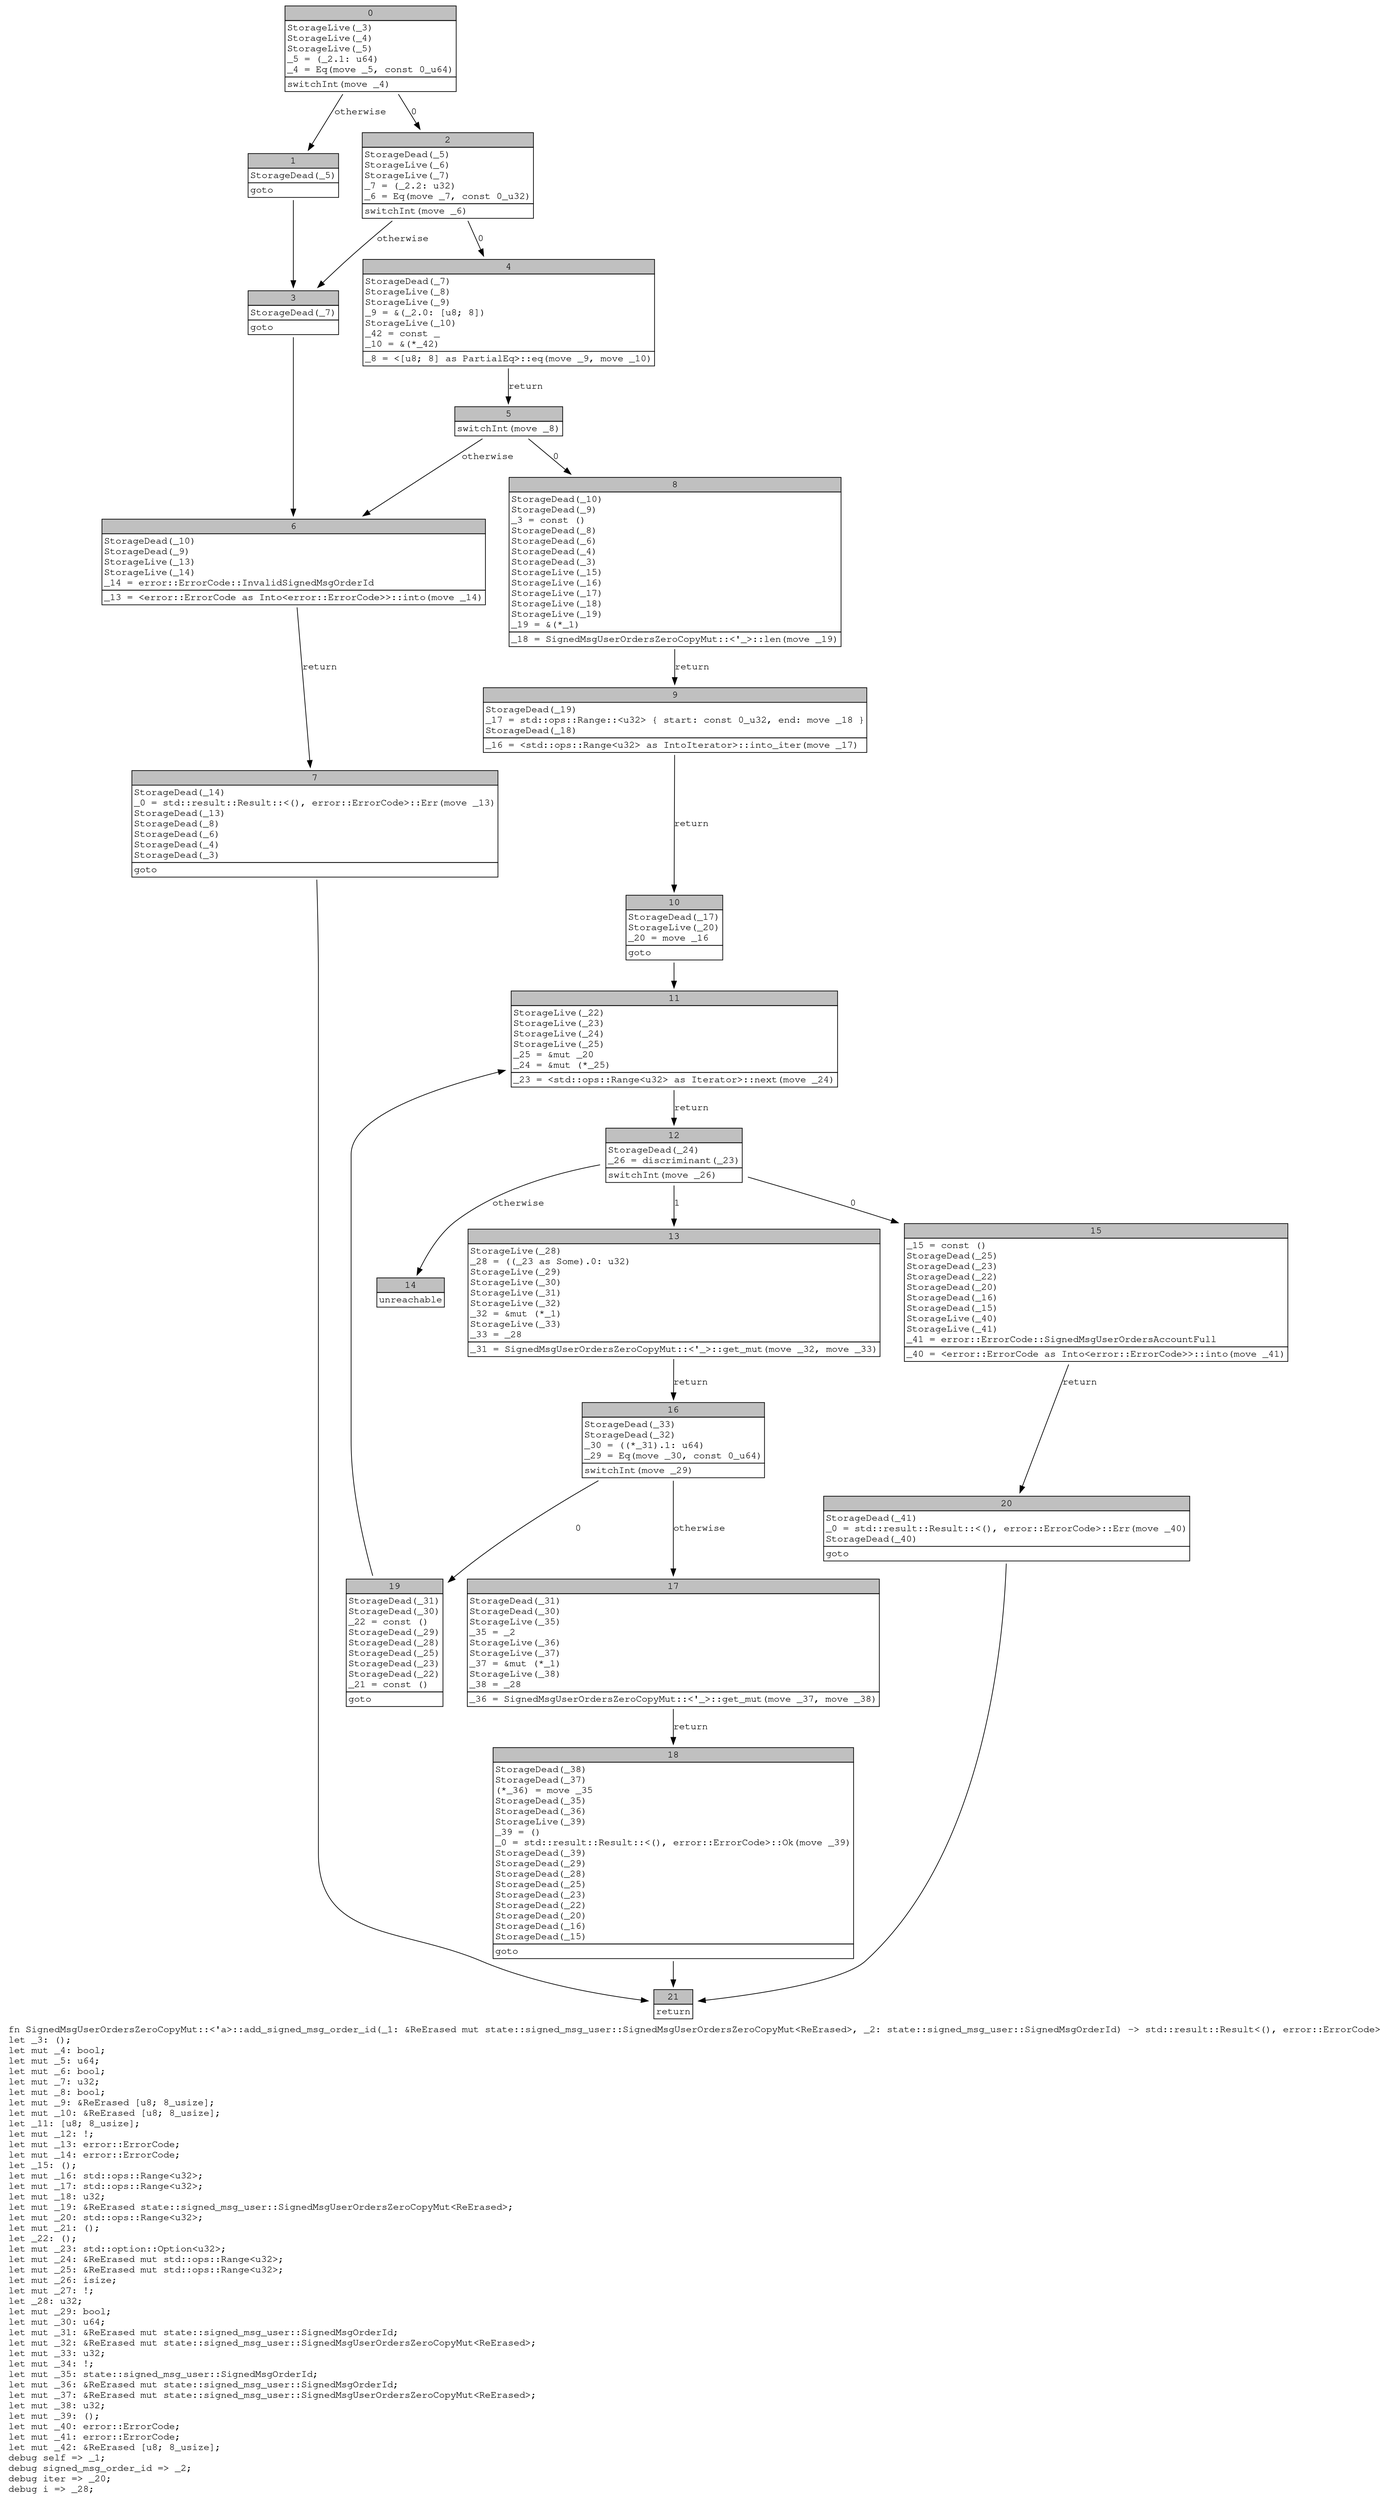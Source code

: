 digraph Mir_0_3971 {
    graph [fontname="Courier, monospace"];
    node [fontname="Courier, monospace"];
    edge [fontname="Courier, monospace"];
    label=<fn SignedMsgUserOrdersZeroCopyMut::&lt;'a&gt;::add_signed_msg_order_id(_1: &amp;ReErased mut state::signed_msg_user::SignedMsgUserOrdersZeroCopyMut&lt;ReErased&gt;, _2: state::signed_msg_user::SignedMsgOrderId) -&gt; std::result::Result&lt;(), error::ErrorCode&gt;<br align="left"/>let _3: ();<br align="left"/>let mut _4: bool;<br align="left"/>let mut _5: u64;<br align="left"/>let mut _6: bool;<br align="left"/>let mut _7: u32;<br align="left"/>let mut _8: bool;<br align="left"/>let mut _9: &amp;ReErased [u8; 8_usize];<br align="left"/>let mut _10: &amp;ReErased [u8; 8_usize];<br align="left"/>let _11: [u8; 8_usize];<br align="left"/>let mut _12: !;<br align="left"/>let mut _13: error::ErrorCode;<br align="left"/>let mut _14: error::ErrorCode;<br align="left"/>let _15: ();<br align="left"/>let mut _16: std::ops::Range&lt;u32&gt;;<br align="left"/>let mut _17: std::ops::Range&lt;u32&gt;;<br align="left"/>let mut _18: u32;<br align="left"/>let mut _19: &amp;ReErased state::signed_msg_user::SignedMsgUserOrdersZeroCopyMut&lt;ReErased&gt;;<br align="left"/>let mut _20: std::ops::Range&lt;u32&gt;;<br align="left"/>let mut _21: ();<br align="left"/>let _22: ();<br align="left"/>let mut _23: std::option::Option&lt;u32&gt;;<br align="left"/>let mut _24: &amp;ReErased mut std::ops::Range&lt;u32&gt;;<br align="left"/>let mut _25: &amp;ReErased mut std::ops::Range&lt;u32&gt;;<br align="left"/>let mut _26: isize;<br align="left"/>let mut _27: !;<br align="left"/>let _28: u32;<br align="left"/>let mut _29: bool;<br align="left"/>let mut _30: u64;<br align="left"/>let mut _31: &amp;ReErased mut state::signed_msg_user::SignedMsgOrderId;<br align="left"/>let mut _32: &amp;ReErased mut state::signed_msg_user::SignedMsgUserOrdersZeroCopyMut&lt;ReErased&gt;;<br align="left"/>let mut _33: u32;<br align="left"/>let mut _34: !;<br align="left"/>let mut _35: state::signed_msg_user::SignedMsgOrderId;<br align="left"/>let mut _36: &amp;ReErased mut state::signed_msg_user::SignedMsgOrderId;<br align="left"/>let mut _37: &amp;ReErased mut state::signed_msg_user::SignedMsgUserOrdersZeroCopyMut&lt;ReErased&gt;;<br align="left"/>let mut _38: u32;<br align="left"/>let mut _39: ();<br align="left"/>let mut _40: error::ErrorCode;<br align="left"/>let mut _41: error::ErrorCode;<br align="left"/>let mut _42: &amp;ReErased [u8; 8_usize];<br align="left"/>debug self =&gt; _1;<br align="left"/>debug signed_msg_order_id =&gt; _2;<br align="left"/>debug iter =&gt; _20;<br align="left"/>debug i =&gt; _28;<br align="left"/>>;
    bb0__0_3971 [shape="none", label=<<table border="0" cellborder="1" cellspacing="0"><tr><td bgcolor="gray" align="center" colspan="1">0</td></tr><tr><td align="left" balign="left">StorageLive(_3)<br/>StorageLive(_4)<br/>StorageLive(_5)<br/>_5 = (_2.1: u64)<br/>_4 = Eq(move _5, const 0_u64)<br/></td></tr><tr><td align="left">switchInt(move _4)</td></tr></table>>];
    bb1__0_3971 [shape="none", label=<<table border="0" cellborder="1" cellspacing="0"><tr><td bgcolor="gray" align="center" colspan="1">1</td></tr><tr><td align="left" balign="left">StorageDead(_5)<br/></td></tr><tr><td align="left">goto</td></tr></table>>];
    bb2__0_3971 [shape="none", label=<<table border="0" cellborder="1" cellspacing="0"><tr><td bgcolor="gray" align="center" colspan="1">2</td></tr><tr><td align="left" balign="left">StorageDead(_5)<br/>StorageLive(_6)<br/>StorageLive(_7)<br/>_7 = (_2.2: u32)<br/>_6 = Eq(move _7, const 0_u32)<br/></td></tr><tr><td align="left">switchInt(move _6)</td></tr></table>>];
    bb3__0_3971 [shape="none", label=<<table border="0" cellborder="1" cellspacing="0"><tr><td bgcolor="gray" align="center" colspan="1">3</td></tr><tr><td align="left" balign="left">StorageDead(_7)<br/></td></tr><tr><td align="left">goto</td></tr></table>>];
    bb4__0_3971 [shape="none", label=<<table border="0" cellborder="1" cellspacing="0"><tr><td bgcolor="gray" align="center" colspan="1">4</td></tr><tr><td align="left" balign="left">StorageDead(_7)<br/>StorageLive(_8)<br/>StorageLive(_9)<br/>_9 = &amp;(_2.0: [u8; 8])<br/>StorageLive(_10)<br/>_42 = const _<br/>_10 = &amp;(*_42)<br/></td></tr><tr><td align="left">_8 = &lt;[u8; 8] as PartialEq&gt;::eq(move _9, move _10)</td></tr></table>>];
    bb5__0_3971 [shape="none", label=<<table border="0" cellborder="1" cellspacing="0"><tr><td bgcolor="gray" align="center" colspan="1">5</td></tr><tr><td align="left">switchInt(move _8)</td></tr></table>>];
    bb6__0_3971 [shape="none", label=<<table border="0" cellborder="1" cellspacing="0"><tr><td bgcolor="gray" align="center" colspan="1">6</td></tr><tr><td align="left" balign="left">StorageDead(_10)<br/>StorageDead(_9)<br/>StorageLive(_13)<br/>StorageLive(_14)<br/>_14 = error::ErrorCode::InvalidSignedMsgOrderId<br/></td></tr><tr><td align="left">_13 = &lt;error::ErrorCode as Into&lt;error::ErrorCode&gt;&gt;::into(move _14)</td></tr></table>>];
    bb7__0_3971 [shape="none", label=<<table border="0" cellborder="1" cellspacing="0"><tr><td bgcolor="gray" align="center" colspan="1">7</td></tr><tr><td align="left" balign="left">StorageDead(_14)<br/>_0 = std::result::Result::&lt;(), error::ErrorCode&gt;::Err(move _13)<br/>StorageDead(_13)<br/>StorageDead(_8)<br/>StorageDead(_6)<br/>StorageDead(_4)<br/>StorageDead(_3)<br/></td></tr><tr><td align="left">goto</td></tr></table>>];
    bb8__0_3971 [shape="none", label=<<table border="0" cellborder="1" cellspacing="0"><tr><td bgcolor="gray" align="center" colspan="1">8</td></tr><tr><td align="left" balign="left">StorageDead(_10)<br/>StorageDead(_9)<br/>_3 = const ()<br/>StorageDead(_8)<br/>StorageDead(_6)<br/>StorageDead(_4)<br/>StorageDead(_3)<br/>StorageLive(_15)<br/>StorageLive(_16)<br/>StorageLive(_17)<br/>StorageLive(_18)<br/>StorageLive(_19)<br/>_19 = &amp;(*_1)<br/></td></tr><tr><td align="left">_18 = SignedMsgUserOrdersZeroCopyMut::&lt;'_&gt;::len(move _19)</td></tr></table>>];
    bb9__0_3971 [shape="none", label=<<table border="0" cellborder="1" cellspacing="0"><tr><td bgcolor="gray" align="center" colspan="1">9</td></tr><tr><td align="left" balign="left">StorageDead(_19)<br/>_17 = std::ops::Range::&lt;u32&gt; { start: const 0_u32, end: move _18 }<br/>StorageDead(_18)<br/></td></tr><tr><td align="left">_16 = &lt;std::ops::Range&lt;u32&gt; as IntoIterator&gt;::into_iter(move _17)</td></tr></table>>];
    bb10__0_3971 [shape="none", label=<<table border="0" cellborder="1" cellspacing="0"><tr><td bgcolor="gray" align="center" colspan="1">10</td></tr><tr><td align="left" balign="left">StorageDead(_17)<br/>StorageLive(_20)<br/>_20 = move _16<br/></td></tr><tr><td align="left">goto</td></tr></table>>];
    bb11__0_3971 [shape="none", label=<<table border="0" cellborder="1" cellspacing="0"><tr><td bgcolor="gray" align="center" colspan="1">11</td></tr><tr><td align="left" balign="left">StorageLive(_22)<br/>StorageLive(_23)<br/>StorageLive(_24)<br/>StorageLive(_25)<br/>_25 = &amp;mut _20<br/>_24 = &amp;mut (*_25)<br/></td></tr><tr><td align="left">_23 = &lt;std::ops::Range&lt;u32&gt; as Iterator&gt;::next(move _24)</td></tr></table>>];
    bb12__0_3971 [shape="none", label=<<table border="0" cellborder="1" cellspacing="0"><tr><td bgcolor="gray" align="center" colspan="1">12</td></tr><tr><td align="left" balign="left">StorageDead(_24)<br/>_26 = discriminant(_23)<br/></td></tr><tr><td align="left">switchInt(move _26)</td></tr></table>>];
    bb13__0_3971 [shape="none", label=<<table border="0" cellborder="1" cellspacing="0"><tr><td bgcolor="gray" align="center" colspan="1">13</td></tr><tr><td align="left" balign="left">StorageLive(_28)<br/>_28 = ((_23 as Some).0: u32)<br/>StorageLive(_29)<br/>StorageLive(_30)<br/>StorageLive(_31)<br/>StorageLive(_32)<br/>_32 = &amp;mut (*_1)<br/>StorageLive(_33)<br/>_33 = _28<br/></td></tr><tr><td align="left">_31 = SignedMsgUserOrdersZeroCopyMut::&lt;'_&gt;::get_mut(move _32, move _33)</td></tr></table>>];
    bb14__0_3971 [shape="none", label=<<table border="0" cellborder="1" cellspacing="0"><tr><td bgcolor="gray" align="center" colspan="1">14</td></tr><tr><td align="left">unreachable</td></tr></table>>];
    bb15__0_3971 [shape="none", label=<<table border="0" cellborder="1" cellspacing="0"><tr><td bgcolor="gray" align="center" colspan="1">15</td></tr><tr><td align="left" balign="left">_15 = const ()<br/>StorageDead(_25)<br/>StorageDead(_23)<br/>StorageDead(_22)<br/>StorageDead(_20)<br/>StorageDead(_16)<br/>StorageDead(_15)<br/>StorageLive(_40)<br/>StorageLive(_41)<br/>_41 = error::ErrorCode::SignedMsgUserOrdersAccountFull<br/></td></tr><tr><td align="left">_40 = &lt;error::ErrorCode as Into&lt;error::ErrorCode&gt;&gt;::into(move _41)</td></tr></table>>];
    bb16__0_3971 [shape="none", label=<<table border="0" cellborder="1" cellspacing="0"><tr><td bgcolor="gray" align="center" colspan="1">16</td></tr><tr><td align="left" balign="left">StorageDead(_33)<br/>StorageDead(_32)<br/>_30 = ((*_31).1: u64)<br/>_29 = Eq(move _30, const 0_u64)<br/></td></tr><tr><td align="left">switchInt(move _29)</td></tr></table>>];
    bb17__0_3971 [shape="none", label=<<table border="0" cellborder="1" cellspacing="0"><tr><td bgcolor="gray" align="center" colspan="1">17</td></tr><tr><td align="left" balign="left">StorageDead(_31)<br/>StorageDead(_30)<br/>StorageLive(_35)<br/>_35 = _2<br/>StorageLive(_36)<br/>StorageLive(_37)<br/>_37 = &amp;mut (*_1)<br/>StorageLive(_38)<br/>_38 = _28<br/></td></tr><tr><td align="left">_36 = SignedMsgUserOrdersZeroCopyMut::&lt;'_&gt;::get_mut(move _37, move _38)</td></tr></table>>];
    bb18__0_3971 [shape="none", label=<<table border="0" cellborder="1" cellspacing="0"><tr><td bgcolor="gray" align="center" colspan="1">18</td></tr><tr><td align="left" balign="left">StorageDead(_38)<br/>StorageDead(_37)<br/>(*_36) = move _35<br/>StorageDead(_35)<br/>StorageDead(_36)<br/>StorageLive(_39)<br/>_39 = ()<br/>_0 = std::result::Result::&lt;(), error::ErrorCode&gt;::Ok(move _39)<br/>StorageDead(_39)<br/>StorageDead(_29)<br/>StorageDead(_28)<br/>StorageDead(_25)<br/>StorageDead(_23)<br/>StorageDead(_22)<br/>StorageDead(_20)<br/>StorageDead(_16)<br/>StorageDead(_15)<br/></td></tr><tr><td align="left">goto</td></tr></table>>];
    bb19__0_3971 [shape="none", label=<<table border="0" cellborder="1" cellspacing="0"><tr><td bgcolor="gray" align="center" colspan="1">19</td></tr><tr><td align="left" balign="left">StorageDead(_31)<br/>StorageDead(_30)<br/>_22 = const ()<br/>StorageDead(_29)<br/>StorageDead(_28)<br/>StorageDead(_25)<br/>StorageDead(_23)<br/>StorageDead(_22)<br/>_21 = const ()<br/></td></tr><tr><td align="left">goto</td></tr></table>>];
    bb20__0_3971 [shape="none", label=<<table border="0" cellborder="1" cellspacing="0"><tr><td bgcolor="gray" align="center" colspan="1">20</td></tr><tr><td align="left" balign="left">StorageDead(_41)<br/>_0 = std::result::Result::&lt;(), error::ErrorCode&gt;::Err(move _40)<br/>StorageDead(_40)<br/></td></tr><tr><td align="left">goto</td></tr></table>>];
    bb21__0_3971 [shape="none", label=<<table border="0" cellborder="1" cellspacing="0"><tr><td bgcolor="gray" align="center" colspan="1">21</td></tr><tr><td align="left">return</td></tr></table>>];
    bb0__0_3971 -> bb2__0_3971 [label="0"];
    bb0__0_3971 -> bb1__0_3971 [label="otherwise"];
    bb1__0_3971 -> bb3__0_3971 [label=""];
    bb2__0_3971 -> bb4__0_3971 [label="0"];
    bb2__0_3971 -> bb3__0_3971 [label="otherwise"];
    bb3__0_3971 -> bb6__0_3971 [label=""];
    bb4__0_3971 -> bb5__0_3971 [label="return"];
    bb5__0_3971 -> bb8__0_3971 [label="0"];
    bb5__0_3971 -> bb6__0_3971 [label="otherwise"];
    bb6__0_3971 -> bb7__0_3971 [label="return"];
    bb7__0_3971 -> bb21__0_3971 [label=""];
    bb8__0_3971 -> bb9__0_3971 [label="return"];
    bb9__0_3971 -> bb10__0_3971 [label="return"];
    bb10__0_3971 -> bb11__0_3971 [label=""];
    bb11__0_3971 -> bb12__0_3971 [label="return"];
    bb12__0_3971 -> bb15__0_3971 [label="0"];
    bb12__0_3971 -> bb13__0_3971 [label="1"];
    bb12__0_3971 -> bb14__0_3971 [label="otherwise"];
    bb13__0_3971 -> bb16__0_3971 [label="return"];
    bb15__0_3971 -> bb20__0_3971 [label="return"];
    bb16__0_3971 -> bb19__0_3971 [label="0"];
    bb16__0_3971 -> bb17__0_3971 [label="otherwise"];
    bb17__0_3971 -> bb18__0_3971 [label="return"];
    bb18__0_3971 -> bb21__0_3971 [label=""];
    bb19__0_3971 -> bb11__0_3971 [label=""];
    bb20__0_3971 -> bb21__0_3971 [label=""];
}
